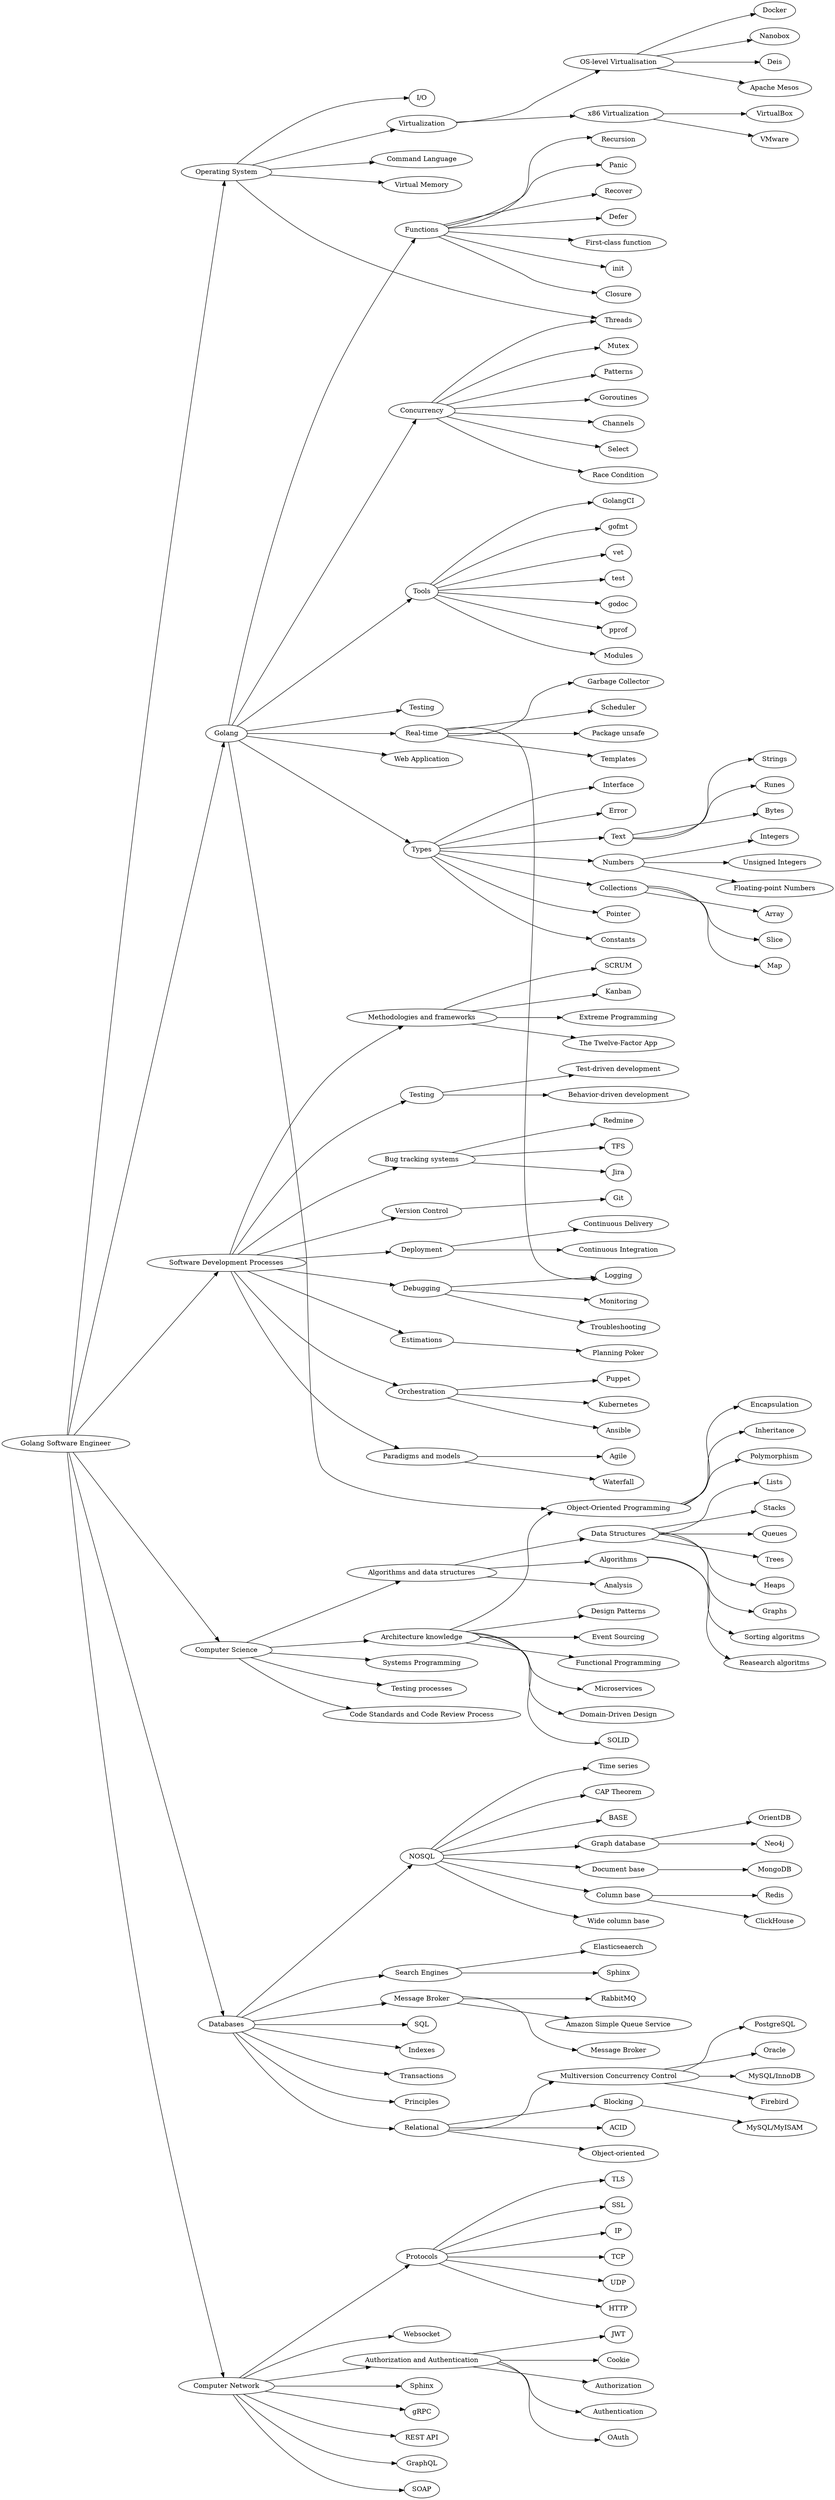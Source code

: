 digraph roadmap {
	rankdir=LR;
	backend->cs;
	backend->go;
	backend->db;
	backend->net;
	backend->os;
	backend->dev;
	cs->cs_architecture;
	cs->code;
	cs->cs_algorithms;
	cs->systems;
	cs->testing;
	cs_algorithms->cs_algorithms_analysis;
	cs_algorithms->cs_algorithms_structures;
	cs_algorithms->cs_algorithms_algorithms;
	cs_algorithms_structures->cs_algorithms_structures_lists;
	cs_algorithms_structures->cs_algorithms_structures_stacks;
	cs_algorithms_structures->cs_algorithms_structures_queues;
	cs_algorithms_structures->cs_algorithms_structures_trees;
	cs_algorithms_structures->cs_algorithms_structures_heaps;
	cs_algorithms_structures->cs_algorithms_structures_graphs;
	cs_algorithms_algorithms->cs_algorithms_structures_sorting;
	cs_algorithms_algorithms->cs_algorithms_structures_research;
	cs_architecture->cs_architecture_microservices;
	cs_architecture->cs_architecture_ddd;
	cs_architecture->cs_architecture_solid;
	cs_architecture->cs_architecture_patterns;
	cs_architecture->cs_architecture_event;
	cs_architecture->cs_architecture_oop;
	cs_architecture->cs_architecture_func;
	cs_architecture_oop->cs_architecture_oop_encapsulation;
	cs_architecture_oop->cs_architecture_oop_inheritance;
	cs_architecture_oop->cs_architecture_oop_polymorphism;
	dev->dev_paradigms;
	dev->dev_methodologies;
	dev->dev_testing;
	dev->dev_trackers;
	dev->dev_version;
	dev->dev_deployment;
	dev->dev_estimation;
	dev->dev_debugging;
	dev->dev_orchestration;
	dev_orchestration->dev_orchestration_ansible;
	dev_orchestration->dev_orchestration_puppet;
	dev_orchestration->dev_orchestration_k8s;
	dev_debugging->dev_debugging_troubleshooting;
	dev_debugging->dev_debugging_logging;
	dev_debugging->dev_debugging_monitoring;
	dev_testing->dev_testing_tdd;
	dev_testing->dev_testing_bdd;
	dev_trackers->dev_trackers_jira;
	dev_trackers->dev_trackers_redmine;
	dev_trackers->dev_trackers_tfs;
	dev_version->dev_version_git;
	dev_deployment->dev_deployment_ci;
	dev_deployment->dev_deployment_cd;
	dev_paradigms->management_paradigms_agile;
	dev_paradigms->management_paradigms_waterfall;
	dev_methodologies->dev_methodologies_scrum;
	dev_methodologies->dev_methodologies_kanban;
	dev_methodologies->dev_methodologies_xp;
	dev_methodologies->dev_methodologies_12factors;
	dev_estimation->management_estimation_poker;
	os->os_virtual_memory;
	os->os_threads;
	os->os_io;
	os->os_virtualization;
	os->os_shell;
	os_virtualization->os_virtualization_level;
	os_virtualization->os_virtualization_x86;
	os_virtualization_level->os_virtualization_level_docker;
	os_virtualization_level->os_virtualization_level_nanobox;
	os_virtualization_level->os_virtualization_level_deis;
	os_virtualization_level->os_virtualization_level_mesos;
	os_virtualization_x86->os_virtualization_x86_virtualbox;
	os_virtualization_x86->os_virtualization_x86_vmware;
	go->go_types;
	go->go_function;
	go->go_concurrency;
	go->go_tools;
	go->go_testing;
	go->go_realtime;
	go->go_app;
	go->cs_architecture_oop;
	go_types->go_types_text;
	go_types->go_types_numbers;
	go_types->go_types_collections;
	go_types->go_types_pointer;
	go_types->go_types_constants;
	go_types->go_types_interface;
	go_types->go_types_error;
	go_types_text->go_types_text_strings;
	go_types_text->go_types_text_runes;
	go_types_text->go_types_text_bytes;
	go_types_numbers->go_types_numbers_int;
	go_types_numbers->go_types_numbers_uint;
	go_types_numbers->go_types_numbers_float;
	go_types_collections->go_types_collections_array;
	go_types_collections->go_types_slice;
	go_types_collections->go_types_collections_map;
	go_function->go_function_init;
	go_function->go_function_closure;
	go_function->go_function_recursion;
	go_function->go_function_panic;
	go_function->go_function_recover;
	go_function->go_function_defer;
	go_function->go_function_firstclass;
	go_concurrency->go_concurrency_goroutine;
	go_concurrency->go_concurrency_channels;
	go_concurrency->go_concurrency_select;
	go_concurrency->go_concurrency_race;
	go_concurrency->go_concurrency_mutex;
	go_concurrency->go_concurrency_patterns;
	go_concurrency->os_threads;
	go_tools->go_tool_fmt;
	go_tools->go_tool_vet;
	go_tools->go_tool_test;
	go_tools->go_tool_doc;
	go_tools->go_tool_pprof;
	go_tools->go_tool_modules;
	go_tools->go_tool_golangci;
	go_realtime->go_realtime_gc;
	go_realtime->go_realtime_scheduler;
	go_realtime->go_realtime_unsafe;
	go_realtime->go_app_templates;
	go_realtime->dev_debugging_logging;
	db->db_sql;
	db->db_indexes;
	db->db_transactions;
	db->db_principles;
	db->db_relational;
	db->db_nosql;
	db->db_search;
	db->db_message_broker;
	db_message_broker->db_message_broker_kafka;
	db_message_broker->db_message_broker_rabbit;
	db_message_broker->db_message_broker_awssqs;
	db_relational->db_relational_mvcc;
	db_relational->db_relational_blocking;
	db_relational->db_relational_acid;
	db_relational->db_relational_oo;
	db_relational_mvcc->db_relational_firebird;
	db_relational_mvcc->db_relational_postgres;
	db_relational_mvcc->db_relational_oracle;
	db_relational_mvcc->db_relational_mysql;
	db_relational_blocking->db_relational_blocking_mysql;
	db_nosql->db_nosql_cap;
	db_nosql->db_nosql_base;
	db_nosql->db_nosql_graph;
	db_nosql->db_nosql_doc;
	db_nosql->db_nosql_colbase;
	db_nosql->db_nosql_colwidebase;
	db_nosql->db_nosql_time;
	db_nosql_graph->db_nosql_orient;
	db_nosql_graph->db_nosql_neo4j;
	db_nosql_doc->db_nosql_mongo;
	db_nosql_colbase->db_nosql_redis;
	db_nosql_colbase->db_nosql_clickhouse;
	db_search->db_search_elasticseaerch;
	db_search->db_search_sphinx;
	net->net_osi;
	net->net_grpc;
	net->net_restapi;
	net->net_graphql;
	net->net_soap;
	net->net_protocols;
	net->net_websocket;
	net->net_auth;
	net_protocols->net_protocols_ip;
	net_protocols->net_protocols_tcp;
	net_protocols->net_protocols_udp;
	net_protocols->net_protocols_http;
	net_protocols->net_protocols_tls;
	net_protocols->net_protocols_ssl;
	net_auth->net_auth_authorization;
	net_auth->net_auth_authentication;
	net_auth->net_auth_oauth;
	net_auth->net_auth_jwt;
	net_auth->net_auth_cookie;
	backend [ label="Golang Software Engineer" ];
	code [ label="Code Standards and Code Review Process" ];
	cs [ label="Computer Science" ];
	cs_algorithms [ label="Algorithms and data structures" ];
	cs_algorithms_algorithms [ label="Algorithms" ];
	cs_algorithms_analysis [ label="Analysis" ];
	cs_algorithms_structures [ label="Data Structures" ];
	cs_algorithms_structures_graphs [ label="Graphs" ];
	cs_algorithms_structures_heaps [ label="Heaps" ];
	cs_algorithms_structures_lists [ label="Lists" ];
	cs_algorithms_structures_queues [ label="Queues" ];
	cs_algorithms_structures_research [ label="Reasearch algoritms" ];
	cs_algorithms_structures_sorting [ label="Sorting algoritms" ];
	cs_algorithms_structures_stacks [ label="Stacks" ];
	cs_algorithms_structures_trees [ label="Trees" ];
	cs_architecture [ label="Architecture knowledge" ];
	cs_architecture_ddd [ label="Domain-Driven Design" ];
	cs_architecture_event [ label="Event Sourcing" ];
	cs_architecture_func [ label="Functional Programming" ];
	cs_architecture_microservices [ label="Microservices" ];
	cs_architecture_oop [ label="Object-Oriented Programming" ];
	cs_architecture_oop_encapsulation [ label="Encapsulation" ];
	cs_architecture_oop_inheritance [ label="Inheritance" ];
	cs_architecture_oop_polymorphism [ label="Polymorphism" ];
	cs_architecture_patterns [ label="Design Patterns" ];
	cs_architecture_solid [ label="SOLID" ];
	db [ label="Databases" ];
	db_indexes [ label="Indexes" ];
	db_message_broker [ label="Message Broker" ];
	db_message_broker_awssqs [ label="Amazon Simple Queue Service" ];
	db_message_broker_kafka [ label="Message Broker" ];
	db_message_broker_rabbit [ label="RabbitMQ" ];
	db_nosql [ label="NOSQL" ];
	db_nosql_base [ label="BASE" ];
	db_nosql_cap [ label="CAP Theorem" ];
	db_nosql_clickhouse [ label="ClickHouse" ];
	db_nosql_colbase [ label="Column base" ];
	db_nosql_colwidebase [ label="Wide column base" ];
	db_nosql_doc [ label="Document base" ];
	db_nosql_graph [ label="Graph database" ];
	db_nosql_mongo [ label="MongoDB" ];
	db_nosql_neo4j [ label="Neo4j" ];
	db_nosql_orient [ label="OrientDB" ];
	db_nosql_redis [ label="Redis" ];
	db_nosql_time [ label="Time series" ];
	db_principles [ label="Principles" ];
	db_relational [ label="Relational" ];
	db_relational_acid [ label="ACID" ];
	db_relational_blocking [ label="Blocking" ];
	db_relational_blocking_mysql [ label="MySQL/MyISAM" ];
	db_relational_firebird [ label="Firebird" ];
	db_relational_mvcc [ label="Multiversion Concurrency Control" ];
	db_relational_mysql [ label="MySQL/InnoDB" ];
	db_relational_oo [ label="Object-oriented" ];
	db_relational_oracle [ label="Oracle" ];
	db_relational_postgres [ label="PostgreSQL" ];
	db_search [ label="Search Engines" ];
	db_search_elasticseaerch [ label="Elasticseaerch" ];
	db_search_sphinx [ label="Sphinx" ];
	db_sql [ label="SQL" ];
	db_transactions [ label="Transactions" ];
	dev [ label="Software Development Processes" ];
	dev_debugging [ label="Debugging" ];
	dev_debugging_logging [ label="Logging" ];
	dev_debugging_monitoring [ label="Monitoring" ];
	dev_debugging_troubleshooting [ label="Troubleshooting" ];
	dev_deployment [ label="Deployment" ];
	dev_deployment_cd [ label="Continuous Delivery" ];
	dev_deployment_ci [ label="Continuous Integration" ];
	dev_estimation [ label="Estimations" ];
	dev_methodologies [ label="Methodologies and frameworks" ];
	dev_methodologies_12factors [ label="The Twelve-Factor App" ];
	dev_methodologies_kanban [ label="Kanban" ];
	dev_methodologies_scrum [ label="SCRUM" ];
	dev_methodologies_xp [ label="Extreme Programming" ];
	dev_orchestration [ label="Orchestration" ];
	dev_orchestration_ansible [ label="Ansible" ];
	dev_orchestration_k8s [ label="Kubernetes" ];
	dev_orchestration_puppet [ label="Puppet" ];
	dev_paradigms [ label="Paradigms and models" ];
	dev_testing [ label="Testing" ];
	dev_testing_bdd [ label="Behavior-driven development" ];
	dev_testing_tdd [ label="Test-driven development" ];
	dev_trackers [ label="Bug tracking systems" ];
	dev_trackers_jira [ label="Jira" ];
	dev_trackers_redmine [ label="Redmine" ];
	dev_trackers_tfs [ label="TFS" ];
	dev_version [ label="Version Control" ];
	dev_version_git [ label="Git" ];
	go [ label="Golang" ];
	go_app [ label="Web Application" ];
	go_app_templates [ label="Templates" ];
	go_concurrency [ label="Concurrency" ];
	go_concurrency_channels [ label="Channels" ];
	go_concurrency_goroutine [ label="Goroutines" ];
	go_concurrency_mutex [ label="Mutex" ];
	go_concurrency_patterns [ label="Patterns" ];
	go_concurrency_race [ label="Race Condition" ];
	go_concurrency_select [ label="Select" ];
	go_function [ label="Functions" ];
	go_function_closure [ label="Closure" ];
	go_function_defer [ label="Defer" ];
	go_function_firstclass [ label="First-class function" ];
	go_function_init [ label="init" ];
	go_function_panic [ label="Panic" ];
	go_function_recover [ label="Recover" ];
	go_function_recursion [ label="Recursion" ];
	go_realtime [ label="Real-time" ];
	go_realtime_gc [ label="Garbage Collector" ];
	go_realtime_scheduler [ label="Scheduler" ];
	go_realtime_unsafe [ label="Package unsafe" ];
	go_testing [ label="Testing" ];
	go_tool_doc [ label="godoc" ];
	go_tool_fmt [ label="gofmt" ];
	go_tool_golangci [ label="GolangCI" ];
	go_tool_modules [ label="Modules" ];
	go_tool_pprof [ label="pprof" ];
	go_tool_test [ label="test" ];
	go_tool_vet [ label="vet" ];
	go_tools [ label="Tools" ];
	go_types [ label="Types" ];
	go_types_collections [ label="Collections" ];
	go_types_collections_array [ label="Array" ];
	go_types_collections_map [ label="Map" ];
	go_types_constants [ label="Constants" ];
	go_types_error [ label="Error" ];
	go_types_interface [ label="Interface" ];
	go_types_numbers [ label="Numbers" ];
	go_types_numbers_float [ label="Floating-point Numbers" ];
	go_types_numbers_int [ label="Integers" ];
	go_types_numbers_uint [ label="Unsigned Integers" ];
	go_types_pointer [ label="Pointer" ];
	go_types_slice [ label="Slice" ];
	go_types_text [ label="Text" ];
	go_types_text_bytes [ label="Bytes" ];
	go_types_text_runes [ label="Runes" ];
	go_types_text_strings [ label="Strings" ];
	management_estimation_poker [ label="Planning Poker" ];
	management_paradigms_agile [ label="Agile" ];
	management_paradigms_waterfall [ label="Waterfall" ];
	net [ label="Computer Network" ];
	net_auth [ label="Authorization and Authentication" ];
	net_auth_authentication [ label="Authentication" ];
	net_auth_authorization [ label="Authorization" ];
	net_auth_cookie [ label="Cookie" ];
	net_auth_jwt [ label="JWT" ];
	net_auth_oauth [ label="OAuth" ];
	net_graphql [ label="GraphQL" ];
	net_grpc [ label="gRPC" ];
	net_osi [ label="Sphinx" ];
	net_protocols [ label="Protocols" ];
	net_protocols_http [ label="HTTP" ];
	net_protocols_ip [ label="IP" ];
	net_protocols_ssl [ label="SSL" ];
	net_protocols_tcp [ label="TCP" ];
	net_protocols_tls [ label="TLS" ];
	net_protocols_udp [ label="UDP" ];
	net_restapi [ label="REST API" ];
	net_soap [ label="SOAP" ];
	net_websocket [ label="Websocket" ];
	os [ label="Operating System" ];
	os_io [ label="I/O" ];
	os_shell [ label="Command Language" ];
	os_threads [ label="Threads" ];
	os_virtual_memory [ label="Virtual Memory" ];
	os_virtualization [ label="Virtualization" ];
	os_virtualization_level [ label="OS-level Virtualisation" ];
	os_virtualization_level_deis [ label="Deis" ];
	os_virtualization_level_docker [ label="Docker" ];
	os_virtualization_level_mesos [ label="Apache Mesos" ];
	os_virtualization_level_nanobox [ label="Nanobox" ];
	os_virtualization_x86 [ label="x86 Virtualization" ];
	os_virtualization_x86_virtualbox [ label="VirtualBox" ];
	os_virtualization_x86_vmware [ label="VMware" ];
	systems [ label="Systems Programming" ];
	testing [ label="Testing processes" ];

}
